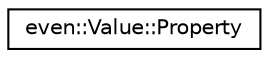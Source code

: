 digraph "Graphical Class Hierarchy"
{
  edge [fontname="Helvetica",fontsize="10",labelfontname="Helvetica",labelfontsize="10"];
  node [fontname="Helvetica",fontsize="10",shape=record];
  rankdir="LR";
  Node0 [label="even::Value::Property",height=0.2,width=0.4,color="black", fillcolor="white", style="filled",URL="$structeven_1_1_value_1_1_property.html",tooltip="Entitu for create control of range value set. "];
}
